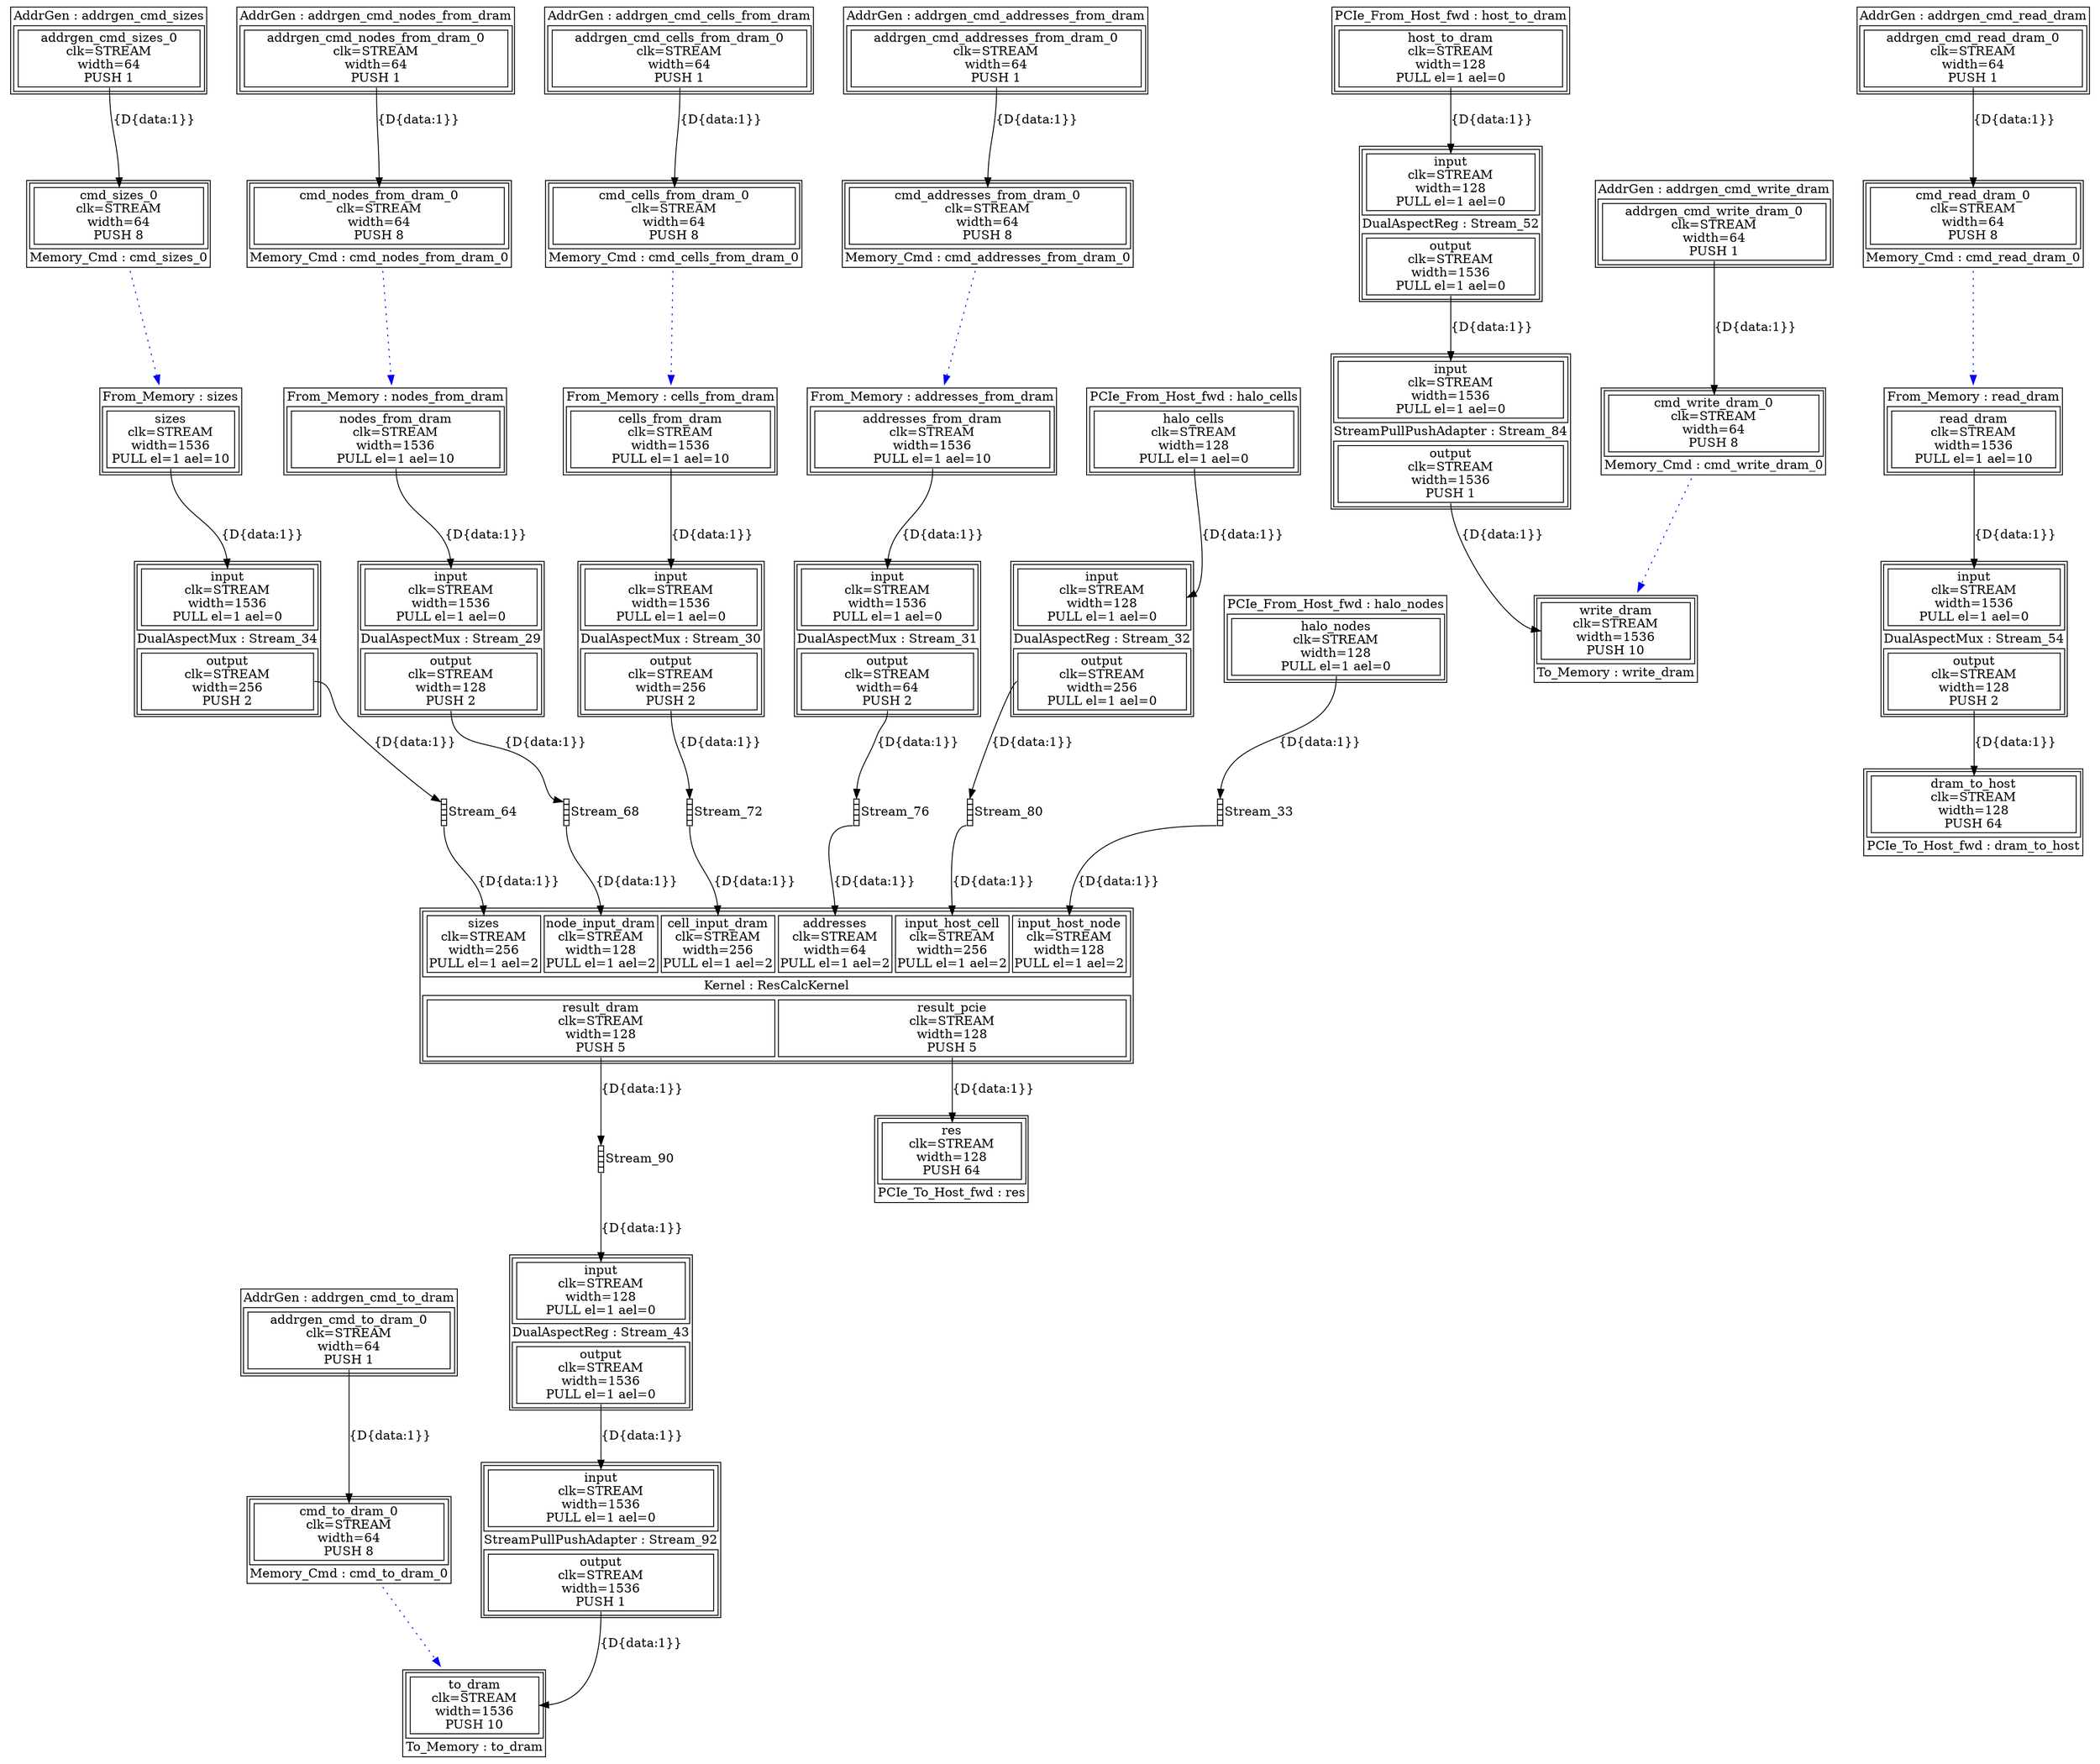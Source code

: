 digraph manager_compiler_graph {
ResCalcKernel[shape=plaintext, label=<<TABLE  BORDER="1" CELLPADDING="1" CELLSPACING="1"><TR><TD BGCOLOR="white" BORDER="0" PORT="inputs" ROWSPAN="1" COLSPAN="1"><TABLE  BORDER="1" CELLPADDING="1" CELLSPACING="4"><TR><TD BGCOLOR="white" BORDER="1" PORT="sizes" ROWSPAN="1" COLSPAN="1">sizes<BR/>clk=STREAM<BR/>width=256<BR/>PULL el=1 ael=2</TD><TD BGCOLOR="white" BORDER="1" PORT="node_input_dram" ROWSPAN="1" COLSPAN="1">node_input_dram<BR/>clk=STREAM<BR/>width=128<BR/>PULL el=1 ael=2</TD><TD BGCOLOR="white" BORDER="1" PORT="cell_input_dram" ROWSPAN="1" COLSPAN="1">cell_input_dram<BR/>clk=STREAM<BR/>width=256<BR/>PULL el=1 ael=2</TD><TD BGCOLOR="white" BORDER="1" PORT="addresses" ROWSPAN="1" COLSPAN="1">addresses<BR/>clk=STREAM<BR/>width=64<BR/>PULL el=1 ael=2</TD><TD BGCOLOR="white" BORDER="1" PORT="input_host_cell" ROWSPAN="1" COLSPAN="1">input_host_cell<BR/>clk=STREAM<BR/>width=256<BR/>PULL el=1 ael=2</TD><TD BGCOLOR="white" BORDER="1" PORT="input_host_node" ROWSPAN="1" COLSPAN="1">input_host_node<BR/>clk=STREAM<BR/>width=128<BR/>PULL el=1 ael=2</TD></TR></TABLE></TD></TR><TR><TD BGCOLOR="white" BORDER="0" PORT="node_info" ROWSPAN="1" COLSPAN="1">Kernel : ResCalcKernel</TD></TR><TR><TD BGCOLOR="white" BORDER="0" PORT="outputs" ROWSPAN="1" COLSPAN="1"><TABLE  BORDER="1" CELLPADDING="1" CELLSPACING="4"><TR><TD BGCOLOR="white" BORDER="1" PORT="result_dram" ROWSPAN="1" COLSPAN="1">result_dram<BR/>clk=STREAM<BR/>width=128<BR/>PUSH 5</TD><TD BGCOLOR="white" BORDER="1" PORT="result_pcie" ROWSPAN="1" COLSPAN="1">result_pcie<BR/>clk=STREAM<BR/>width=128<BR/>PUSH 5</TD></TR></TABLE></TD></TR></TABLE>>];
halo_cells[shape=plaintext, label=<<TABLE  BORDER="1" CELLPADDING="1" CELLSPACING="1"><TR><TD BGCOLOR="white" BORDER="0" PORT="node_info" ROWSPAN="1" COLSPAN="1">PCIe_From_Host_fwd : halo_cells</TD></TR><TR><TD BGCOLOR="white" BORDER="0" PORT="outputs" ROWSPAN="1" COLSPAN="1"><TABLE  BORDER="1" CELLPADDING="1" CELLSPACING="4"><TR><TD BGCOLOR="white" BORDER="1" PORT="halo_cells" ROWSPAN="1" COLSPAN="1">halo_cells<BR/>clk=STREAM<BR/>width=128<BR/>PULL el=1 ael=0</TD></TR></TABLE></TD></TR></TABLE>>];
halo_nodes[shape=plaintext, label=<<TABLE  BORDER="1" CELLPADDING="1" CELLSPACING="1"><TR><TD BGCOLOR="white" BORDER="0" PORT="node_info" ROWSPAN="1" COLSPAN="1">PCIe_From_Host_fwd : halo_nodes</TD></TR><TR><TD BGCOLOR="white" BORDER="0" PORT="outputs" ROWSPAN="1" COLSPAN="1"><TABLE  BORDER="1" CELLPADDING="1" CELLSPACING="4"><TR><TD BGCOLOR="white" BORDER="1" PORT="halo_nodes" ROWSPAN="1" COLSPAN="1">halo_nodes<BR/>clk=STREAM<BR/>width=128<BR/>PULL el=1 ael=0</TD></TR></TABLE></TD></TR></TABLE>>];
addrgen_cmd_nodes_from_dram[shape=plaintext, label=<<TABLE  BORDER="1" CELLPADDING="1" CELLSPACING="1"><TR><TD BGCOLOR="white" BORDER="0" PORT="node_info" ROWSPAN="1" COLSPAN="1">AddrGen : addrgen_cmd_nodes_from_dram</TD></TR><TR><TD BGCOLOR="white" BORDER="0" PORT="outputs" ROWSPAN="1" COLSPAN="1"><TABLE  BORDER="1" CELLPADDING="1" CELLSPACING="4"><TR><TD BGCOLOR="white" BORDER="1" PORT="addrgen_cmd_nodes_from_dram_0" ROWSPAN="1" COLSPAN="1">addrgen_cmd_nodes_from_dram_0<BR/>clk=STREAM<BR/>width=64<BR/>PUSH 1</TD></TR></TABLE></TD></TR></TABLE>>];
cmd_nodes_from_dram_0[shape=plaintext, label=<<TABLE  BORDER="1" CELLPADDING="1" CELLSPACING="1"><TR><TD BGCOLOR="white" BORDER="0" PORT="inputs" ROWSPAN="1" COLSPAN="1"><TABLE  BORDER="1" CELLPADDING="1" CELLSPACING="4"><TR><TD BGCOLOR="white" BORDER="1" PORT="cmd_nodes_from_dram_0" ROWSPAN="1" COLSPAN="1">cmd_nodes_from_dram_0<BR/>clk=STREAM<BR/>width=64<BR/>PUSH 8</TD></TR></TABLE></TD></TR><TR><TD BGCOLOR="white" BORDER="0" PORT="node_info" ROWSPAN="1" COLSPAN="1">Memory_Cmd : cmd_nodes_from_dram_0</TD></TR></TABLE>>];
nodes_from_dram[shape=plaintext, label=<<TABLE  BORDER="1" CELLPADDING="1" CELLSPACING="1"><TR><TD BGCOLOR="white" BORDER="0" PORT="node_info" ROWSPAN="1" COLSPAN="1">From_Memory : nodes_from_dram</TD></TR><TR><TD BGCOLOR="white" BORDER="0" PORT="outputs" ROWSPAN="1" COLSPAN="1"><TABLE  BORDER="1" CELLPADDING="1" CELLSPACING="4"><TR><TD BGCOLOR="white" BORDER="1" PORT="nodes_from_dram" ROWSPAN="1" COLSPAN="1">nodes_from_dram<BR/>clk=STREAM<BR/>width=1536<BR/>PULL el=1 ael=10</TD></TR></TABLE></TD></TR></TABLE>>];
addrgen_cmd_cells_from_dram[shape=plaintext, label=<<TABLE  BORDER="1" CELLPADDING="1" CELLSPACING="1"><TR><TD BGCOLOR="white" BORDER="0" PORT="node_info" ROWSPAN="1" COLSPAN="1">AddrGen : addrgen_cmd_cells_from_dram</TD></TR><TR><TD BGCOLOR="white" BORDER="0" PORT="outputs" ROWSPAN="1" COLSPAN="1"><TABLE  BORDER="1" CELLPADDING="1" CELLSPACING="4"><TR><TD BGCOLOR="white" BORDER="1" PORT="addrgen_cmd_cells_from_dram_0" ROWSPAN="1" COLSPAN="1">addrgen_cmd_cells_from_dram_0<BR/>clk=STREAM<BR/>width=64<BR/>PUSH 1</TD></TR></TABLE></TD></TR></TABLE>>];
cmd_cells_from_dram_0[shape=plaintext, label=<<TABLE  BORDER="1" CELLPADDING="1" CELLSPACING="1"><TR><TD BGCOLOR="white" BORDER="0" PORT="inputs" ROWSPAN="1" COLSPAN="1"><TABLE  BORDER="1" CELLPADDING="1" CELLSPACING="4"><TR><TD BGCOLOR="white" BORDER="1" PORT="cmd_cells_from_dram_0" ROWSPAN="1" COLSPAN="1">cmd_cells_from_dram_0<BR/>clk=STREAM<BR/>width=64<BR/>PUSH 8</TD></TR></TABLE></TD></TR><TR><TD BGCOLOR="white" BORDER="0" PORT="node_info" ROWSPAN="1" COLSPAN="1">Memory_Cmd : cmd_cells_from_dram_0</TD></TR></TABLE>>];
cells_from_dram[shape=plaintext, label=<<TABLE  BORDER="1" CELLPADDING="1" CELLSPACING="1"><TR><TD BGCOLOR="white" BORDER="0" PORT="node_info" ROWSPAN="1" COLSPAN="1">From_Memory : cells_from_dram</TD></TR><TR><TD BGCOLOR="white" BORDER="0" PORT="outputs" ROWSPAN="1" COLSPAN="1"><TABLE  BORDER="1" CELLPADDING="1" CELLSPACING="4"><TR><TD BGCOLOR="white" BORDER="1" PORT="cells_from_dram" ROWSPAN="1" COLSPAN="1">cells_from_dram<BR/>clk=STREAM<BR/>width=1536<BR/>PULL el=1 ael=10</TD></TR></TABLE></TD></TR></TABLE>>];
addrgen_cmd_addresses_from_dram[shape=plaintext, label=<<TABLE  BORDER="1" CELLPADDING="1" CELLSPACING="1"><TR><TD BGCOLOR="white" BORDER="0" PORT="node_info" ROWSPAN="1" COLSPAN="1">AddrGen : addrgen_cmd_addresses_from_dram</TD></TR><TR><TD BGCOLOR="white" BORDER="0" PORT="outputs" ROWSPAN="1" COLSPAN="1"><TABLE  BORDER="1" CELLPADDING="1" CELLSPACING="4"><TR><TD BGCOLOR="white" BORDER="1" PORT="addrgen_cmd_addresses_from_dram_0" ROWSPAN="1" COLSPAN="1">addrgen_cmd_addresses_from_dram_0<BR/>clk=STREAM<BR/>width=64<BR/>PUSH 1</TD></TR></TABLE></TD></TR></TABLE>>];
cmd_addresses_from_dram_0[shape=plaintext, label=<<TABLE  BORDER="1" CELLPADDING="1" CELLSPACING="1"><TR><TD BGCOLOR="white" BORDER="0" PORT="inputs" ROWSPAN="1" COLSPAN="1"><TABLE  BORDER="1" CELLPADDING="1" CELLSPACING="4"><TR><TD BGCOLOR="white" BORDER="1" PORT="cmd_addresses_from_dram_0" ROWSPAN="1" COLSPAN="1">cmd_addresses_from_dram_0<BR/>clk=STREAM<BR/>width=64<BR/>PUSH 8</TD></TR></TABLE></TD></TR><TR><TD BGCOLOR="white" BORDER="0" PORT="node_info" ROWSPAN="1" COLSPAN="1">Memory_Cmd : cmd_addresses_from_dram_0</TD></TR></TABLE>>];
addresses_from_dram[shape=plaintext, label=<<TABLE  BORDER="1" CELLPADDING="1" CELLSPACING="1"><TR><TD BGCOLOR="white" BORDER="0" PORT="node_info" ROWSPAN="1" COLSPAN="1">From_Memory : addresses_from_dram</TD></TR><TR><TD BGCOLOR="white" BORDER="0" PORT="outputs" ROWSPAN="1" COLSPAN="1"><TABLE  BORDER="1" CELLPADDING="1" CELLSPACING="4"><TR><TD BGCOLOR="white" BORDER="1" PORT="addresses_from_dram" ROWSPAN="1" COLSPAN="1">addresses_from_dram<BR/>clk=STREAM<BR/>width=1536<BR/>PULL el=1 ael=10</TD></TR></TABLE></TD></TR></TABLE>>];
addrgen_cmd_sizes[shape=plaintext, label=<<TABLE  BORDER="1" CELLPADDING="1" CELLSPACING="1"><TR><TD BGCOLOR="white" BORDER="0" PORT="node_info" ROWSPAN="1" COLSPAN="1">AddrGen : addrgen_cmd_sizes</TD></TR><TR><TD BGCOLOR="white" BORDER="0" PORT="outputs" ROWSPAN="1" COLSPAN="1"><TABLE  BORDER="1" CELLPADDING="1" CELLSPACING="4"><TR><TD BGCOLOR="white" BORDER="1" PORT="addrgen_cmd_sizes_0" ROWSPAN="1" COLSPAN="1">addrgen_cmd_sizes_0<BR/>clk=STREAM<BR/>width=64<BR/>PUSH 1</TD></TR></TABLE></TD></TR></TABLE>>];
cmd_sizes_0[shape=plaintext, label=<<TABLE  BORDER="1" CELLPADDING="1" CELLSPACING="1"><TR><TD BGCOLOR="white" BORDER="0" PORT="inputs" ROWSPAN="1" COLSPAN="1"><TABLE  BORDER="1" CELLPADDING="1" CELLSPACING="4"><TR><TD BGCOLOR="white" BORDER="1" PORT="cmd_sizes_0" ROWSPAN="1" COLSPAN="1">cmd_sizes_0<BR/>clk=STREAM<BR/>width=64<BR/>PUSH 8</TD></TR></TABLE></TD></TR><TR><TD BGCOLOR="white" BORDER="0" PORT="node_info" ROWSPAN="1" COLSPAN="1">Memory_Cmd : cmd_sizes_0</TD></TR></TABLE>>];
sizes[shape=plaintext, label=<<TABLE  BORDER="1" CELLPADDING="1" CELLSPACING="1"><TR><TD BGCOLOR="white" BORDER="0" PORT="node_info" ROWSPAN="1" COLSPAN="1">From_Memory : sizes</TD></TR><TR><TD BGCOLOR="white" BORDER="0" PORT="outputs" ROWSPAN="1" COLSPAN="1"><TABLE  BORDER="1" CELLPADDING="1" CELLSPACING="4"><TR><TD BGCOLOR="white" BORDER="1" PORT="sizes" ROWSPAN="1" COLSPAN="1">sizes<BR/>clk=STREAM<BR/>width=1536<BR/>PULL el=1 ael=10</TD></TR></TABLE></TD></TR></TABLE>>];
res[shape=plaintext, label=<<TABLE  BORDER="1" CELLPADDING="1" CELLSPACING="1"><TR><TD BGCOLOR="white" BORDER="0" PORT="inputs" ROWSPAN="1" COLSPAN="1"><TABLE  BORDER="1" CELLPADDING="1" CELLSPACING="4"><TR><TD BGCOLOR="white" BORDER="1" PORT="res" ROWSPAN="1" COLSPAN="1">res<BR/>clk=STREAM<BR/>width=128<BR/>PUSH 64</TD></TR></TABLE></TD></TR><TR><TD BGCOLOR="white" BORDER="0" PORT="node_info" ROWSPAN="1" COLSPAN="1">PCIe_To_Host_fwd : res</TD></TR></TABLE>>];
addrgen_cmd_to_dram[shape=plaintext, label=<<TABLE  BORDER="1" CELLPADDING="1" CELLSPACING="1"><TR><TD BGCOLOR="white" BORDER="0" PORT="node_info" ROWSPAN="1" COLSPAN="1">AddrGen : addrgen_cmd_to_dram</TD></TR><TR><TD BGCOLOR="white" BORDER="0" PORT="outputs" ROWSPAN="1" COLSPAN="1"><TABLE  BORDER="1" CELLPADDING="1" CELLSPACING="4"><TR><TD BGCOLOR="white" BORDER="1" PORT="addrgen_cmd_to_dram_0" ROWSPAN="1" COLSPAN="1">addrgen_cmd_to_dram_0<BR/>clk=STREAM<BR/>width=64<BR/>PUSH 1</TD></TR></TABLE></TD></TR></TABLE>>];
cmd_to_dram_0[shape=plaintext, label=<<TABLE  BORDER="1" CELLPADDING="1" CELLSPACING="1"><TR><TD BGCOLOR="white" BORDER="0" PORT="inputs" ROWSPAN="1" COLSPAN="1"><TABLE  BORDER="1" CELLPADDING="1" CELLSPACING="4"><TR><TD BGCOLOR="white" BORDER="1" PORT="cmd_to_dram_0" ROWSPAN="1" COLSPAN="1">cmd_to_dram_0<BR/>clk=STREAM<BR/>width=64<BR/>PUSH 8</TD></TR></TABLE></TD></TR><TR><TD BGCOLOR="white" BORDER="0" PORT="node_info" ROWSPAN="1" COLSPAN="1">Memory_Cmd : cmd_to_dram_0</TD></TR></TABLE>>];
to_dram[shape=plaintext, label=<<TABLE  BORDER="1" CELLPADDING="1" CELLSPACING="1"><TR><TD BGCOLOR="white" BORDER="0" PORT="inputs" ROWSPAN="1" COLSPAN="1"><TABLE  BORDER="1" CELLPADDING="1" CELLSPACING="4"><TR><TD BGCOLOR="white" BORDER="1" PORT="to_dram" ROWSPAN="1" COLSPAN="1">to_dram<BR/>clk=STREAM<BR/>width=1536<BR/>PUSH 10</TD></TR></TABLE></TD></TR><TR><TD BGCOLOR="white" BORDER="0" PORT="node_info" ROWSPAN="1" COLSPAN="1">To_Memory : to_dram</TD></TR></TABLE>>];
host_to_dram[shape=plaintext, label=<<TABLE  BORDER="1" CELLPADDING="1" CELLSPACING="1"><TR><TD BGCOLOR="white" BORDER="0" PORT="node_info" ROWSPAN="1" COLSPAN="1">PCIe_From_Host_fwd : host_to_dram</TD></TR><TR><TD BGCOLOR="white" BORDER="0" PORT="outputs" ROWSPAN="1" COLSPAN="1"><TABLE  BORDER="1" CELLPADDING="1" CELLSPACING="4"><TR><TD BGCOLOR="white" BORDER="1" PORT="host_to_dram" ROWSPAN="1" COLSPAN="1">host_to_dram<BR/>clk=STREAM<BR/>width=128<BR/>PULL el=1 ael=0</TD></TR></TABLE></TD></TR></TABLE>>];
addrgen_cmd_write_dram[shape=plaintext, label=<<TABLE  BORDER="1" CELLPADDING="1" CELLSPACING="1"><TR><TD BGCOLOR="white" BORDER="0" PORT="node_info" ROWSPAN="1" COLSPAN="1">AddrGen : addrgen_cmd_write_dram</TD></TR><TR><TD BGCOLOR="white" BORDER="0" PORT="outputs" ROWSPAN="1" COLSPAN="1"><TABLE  BORDER="1" CELLPADDING="1" CELLSPACING="4"><TR><TD BGCOLOR="white" BORDER="1" PORT="addrgen_cmd_write_dram_0" ROWSPAN="1" COLSPAN="1">addrgen_cmd_write_dram_0<BR/>clk=STREAM<BR/>width=64<BR/>PUSH 1</TD></TR></TABLE></TD></TR></TABLE>>];
cmd_write_dram_0[shape=plaintext, label=<<TABLE  BORDER="1" CELLPADDING="1" CELLSPACING="1"><TR><TD BGCOLOR="white" BORDER="0" PORT="inputs" ROWSPAN="1" COLSPAN="1"><TABLE  BORDER="1" CELLPADDING="1" CELLSPACING="4"><TR><TD BGCOLOR="white" BORDER="1" PORT="cmd_write_dram_0" ROWSPAN="1" COLSPAN="1">cmd_write_dram_0<BR/>clk=STREAM<BR/>width=64<BR/>PUSH 8</TD></TR></TABLE></TD></TR><TR><TD BGCOLOR="white" BORDER="0" PORT="node_info" ROWSPAN="1" COLSPAN="1">Memory_Cmd : cmd_write_dram_0</TD></TR></TABLE>>];
write_dram[shape=plaintext, label=<<TABLE  BORDER="1" CELLPADDING="1" CELLSPACING="1"><TR><TD BGCOLOR="white" BORDER="0" PORT="inputs" ROWSPAN="1" COLSPAN="1"><TABLE  BORDER="1" CELLPADDING="1" CELLSPACING="4"><TR><TD BGCOLOR="white" BORDER="1" PORT="write_dram" ROWSPAN="1" COLSPAN="1">write_dram<BR/>clk=STREAM<BR/>width=1536<BR/>PUSH 10</TD></TR></TABLE></TD></TR><TR><TD BGCOLOR="white" BORDER="0" PORT="node_info" ROWSPAN="1" COLSPAN="1">To_Memory : write_dram</TD></TR></TABLE>>];
dram_to_host[shape=plaintext, label=<<TABLE  BORDER="1" CELLPADDING="1" CELLSPACING="1"><TR><TD BGCOLOR="white" BORDER="0" PORT="inputs" ROWSPAN="1" COLSPAN="1"><TABLE  BORDER="1" CELLPADDING="1" CELLSPACING="4"><TR><TD BGCOLOR="white" BORDER="1" PORT="dram_to_host" ROWSPAN="1" COLSPAN="1">dram_to_host<BR/>clk=STREAM<BR/>width=128<BR/>PUSH 64</TD></TR></TABLE></TD></TR><TR><TD BGCOLOR="white" BORDER="0" PORT="node_info" ROWSPAN="1" COLSPAN="1">PCIe_To_Host_fwd : dram_to_host</TD></TR></TABLE>>];
addrgen_cmd_read_dram[shape=plaintext, label=<<TABLE  BORDER="1" CELLPADDING="1" CELLSPACING="1"><TR><TD BGCOLOR="white" BORDER="0" PORT="node_info" ROWSPAN="1" COLSPAN="1">AddrGen : addrgen_cmd_read_dram</TD></TR><TR><TD BGCOLOR="white" BORDER="0" PORT="outputs" ROWSPAN="1" COLSPAN="1"><TABLE  BORDER="1" CELLPADDING="1" CELLSPACING="4"><TR><TD BGCOLOR="white" BORDER="1" PORT="addrgen_cmd_read_dram_0" ROWSPAN="1" COLSPAN="1">addrgen_cmd_read_dram_0<BR/>clk=STREAM<BR/>width=64<BR/>PUSH 1</TD></TR></TABLE></TD></TR></TABLE>>];
cmd_read_dram_0[shape=plaintext, label=<<TABLE  BORDER="1" CELLPADDING="1" CELLSPACING="1"><TR><TD BGCOLOR="white" BORDER="0" PORT="inputs" ROWSPAN="1" COLSPAN="1"><TABLE  BORDER="1" CELLPADDING="1" CELLSPACING="4"><TR><TD BGCOLOR="white" BORDER="1" PORT="cmd_read_dram_0" ROWSPAN="1" COLSPAN="1">cmd_read_dram_0<BR/>clk=STREAM<BR/>width=64<BR/>PUSH 8</TD></TR></TABLE></TD></TR><TR><TD BGCOLOR="white" BORDER="0" PORT="node_info" ROWSPAN="1" COLSPAN="1">Memory_Cmd : cmd_read_dram_0</TD></TR></TABLE>>];
read_dram[shape=plaintext, label=<<TABLE  BORDER="1" CELLPADDING="1" CELLSPACING="1"><TR><TD BGCOLOR="white" BORDER="0" PORT="node_info" ROWSPAN="1" COLSPAN="1">From_Memory : read_dram</TD></TR><TR><TD BGCOLOR="white" BORDER="0" PORT="outputs" ROWSPAN="1" COLSPAN="1"><TABLE  BORDER="1" CELLPADDING="1" CELLSPACING="4"><TR><TD BGCOLOR="white" BORDER="1" PORT="read_dram" ROWSPAN="1" COLSPAN="1">read_dram<BR/>clk=STREAM<BR/>width=1536<BR/>PULL el=1 ael=10</TD></TR></TABLE></TD></TR></TABLE>>];
Stream_34[shape=plaintext, label=<<TABLE  BORDER="1" CELLPADDING="1" CELLSPACING="1"><TR><TD BGCOLOR="white" BORDER="0" PORT="inputs" ROWSPAN="1" COLSPAN="1"><TABLE  BORDER="1" CELLPADDING="1" CELLSPACING="4"><TR><TD BGCOLOR="white" BORDER="1" PORT="input" ROWSPAN="1" COLSPAN="1">input<BR/>clk=STREAM<BR/>width=1536<BR/>PULL el=1 ael=0</TD></TR></TABLE></TD></TR><TR><TD BGCOLOR="white" BORDER="0" PORT="node_info" ROWSPAN="1" COLSPAN="1">DualAspectMux : Stream_34</TD></TR><TR><TD BGCOLOR="white" BORDER="0" PORT="outputs" ROWSPAN="1" COLSPAN="1"><TABLE  BORDER="1" CELLPADDING="1" CELLSPACING="4"><TR><TD BGCOLOR="white" BORDER="1" PORT="output" ROWSPAN="1" COLSPAN="1">output<BR/>clk=STREAM<BR/>width=256<BR/>PUSH 2</TD></TR></TABLE></TD></TR></TABLE>>];
Stream_29[shape=plaintext, label=<<TABLE  BORDER="1" CELLPADDING="1" CELLSPACING="1"><TR><TD BGCOLOR="white" BORDER="0" PORT="inputs" ROWSPAN="1" COLSPAN="1"><TABLE  BORDER="1" CELLPADDING="1" CELLSPACING="4"><TR><TD BGCOLOR="white" BORDER="1" PORT="input" ROWSPAN="1" COLSPAN="1">input<BR/>clk=STREAM<BR/>width=1536<BR/>PULL el=1 ael=0</TD></TR></TABLE></TD></TR><TR><TD BGCOLOR="white" BORDER="0" PORT="node_info" ROWSPAN="1" COLSPAN="1">DualAspectMux : Stream_29</TD></TR><TR><TD BGCOLOR="white" BORDER="0" PORT="outputs" ROWSPAN="1" COLSPAN="1"><TABLE  BORDER="1" CELLPADDING="1" CELLSPACING="4"><TR><TD BGCOLOR="white" BORDER="1" PORT="output" ROWSPAN="1" COLSPAN="1">output<BR/>clk=STREAM<BR/>width=128<BR/>PUSH 2</TD></TR></TABLE></TD></TR></TABLE>>];
Stream_30[shape=plaintext, label=<<TABLE  BORDER="1" CELLPADDING="1" CELLSPACING="1"><TR><TD BGCOLOR="white" BORDER="0" PORT="inputs" ROWSPAN="1" COLSPAN="1"><TABLE  BORDER="1" CELLPADDING="1" CELLSPACING="4"><TR><TD BGCOLOR="white" BORDER="1" PORT="input" ROWSPAN="1" COLSPAN="1">input<BR/>clk=STREAM<BR/>width=1536<BR/>PULL el=1 ael=0</TD></TR></TABLE></TD></TR><TR><TD BGCOLOR="white" BORDER="0" PORT="node_info" ROWSPAN="1" COLSPAN="1">DualAspectMux : Stream_30</TD></TR><TR><TD BGCOLOR="white" BORDER="0" PORT="outputs" ROWSPAN="1" COLSPAN="1"><TABLE  BORDER="1" CELLPADDING="1" CELLSPACING="4"><TR><TD BGCOLOR="white" BORDER="1" PORT="output" ROWSPAN="1" COLSPAN="1">output<BR/>clk=STREAM<BR/>width=256<BR/>PUSH 2</TD></TR></TABLE></TD></TR></TABLE>>];
Stream_31[shape=plaintext, label=<<TABLE  BORDER="1" CELLPADDING="1" CELLSPACING="1"><TR><TD BGCOLOR="white" BORDER="0" PORT="inputs" ROWSPAN="1" COLSPAN="1"><TABLE  BORDER="1" CELLPADDING="1" CELLSPACING="4"><TR><TD BGCOLOR="white" BORDER="1" PORT="input" ROWSPAN="1" COLSPAN="1">input<BR/>clk=STREAM<BR/>width=1536<BR/>PULL el=1 ael=0</TD></TR></TABLE></TD></TR><TR><TD BGCOLOR="white" BORDER="0" PORT="node_info" ROWSPAN="1" COLSPAN="1">DualAspectMux : Stream_31</TD></TR><TR><TD BGCOLOR="white" BORDER="0" PORT="outputs" ROWSPAN="1" COLSPAN="1"><TABLE  BORDER="1" CELLPADDING="1" CELLSPACING="4"><TR><TD BGCOLOR="white" BORDER="1" PORT="output" ROWSPAN="1" COLSPAN="1">output<BR/>clk=STREAM<BR/>width=64<BR/>PUSH 2</TD></TR></TABLE></TD></TR></TABLE>>];
Stream_32[shape=plaintext, label=<<TABLE  BORDER="1" CELLPADDING="1" CELLSPACING="1"><TR><TD BGCOLOR="white" BORDER="0" PORT="inputs" ROWSPAN="1" COLSPAN="1"><TABLE  BORDER="1" CELLPADDING="1" CELLSPACING="4"><TR><TD BGCOLOR="white" BORDER="1" PORT="input" ROWSPAN="1" COLSPAN="1">input<BR/>clk=STREAM<BR/>width=128<BR/>PULL el=1 ael=0</TD></TR></TABLE></TD></TR><TR><TD BGCOLOR="white" BORDER="0" PORT="node_info" ROWSPAN="1" COLSPAN="1">DualAspectReg : Stream_32</TD></TR><TR><TD BGCOLOR="white" BORDER="0" PORT="outputs" ROWSPAN="1" COLSPAN="1"><TABLE  BORDER="1" CELLPADDING="1" CELLSPACING="4"><TR><TD BGCOLOR="white" BORDER="1" PORT="output" ROWSPAN="1" COLSPAN="1">output<BR/>clk=STREAM<BR/>width=256<BR/>PULL el=1 ael=0</TD></TR></TABLE></TD></TR></TABLE>>];
Stream_52[shape=plaintext, label=<<TABLE  BORDER="1" CELLPADDING="1" CELLSPACING="1"><TR><TD BGCOLOR="white" BORDER="0" PORT="inputs" ROWSPAN="1" COLSPAN="1"><TABLE  BORDER="1" CELLPADDING="1" CELLSPACING="4"><TR><TD BGCOLOR="white" BORDER="1" PORT="input" ROWSPAN="1" COLSPAN="1">input<BR/>clk=STREAM<BR/>width=128<BR/>PULL el=1 ael=0</TD></TR></TABLE></TD></TR><TR><TD BGCOLOR="white" BORDER="0" PORT="node_info" ROWSPAN="1" COLSPAN="1">DualAspectReg : Stream_52</TD></TR><TR><TD BGCOLOR="white" BORDER="0" PORT="outputs" ROWSPAN="1" COLSPAN="1"><TABLE  BORDER="1" CELLPADDING="1" CELLSPACING="4"><TR><TD BGCOLOR="white" BORDER="1" PORT="output" ROWSPAN="1" COLSPAN="1">output<BR/>clk=STREAM<BR/>width=1536<BR/>PULL el=1 ael=0</TD></TR></TABLE></TD></TR></TABLE>>];
Stream_54[shape=plaintext, label=<<TABLE  BORDER="1" CELLPADDING="1" CELLSPACING="1"><TR><TD BGCOLOR="white" BORDER="0" PORT="inputs" ROWSPAN="1" COLSPAN="1"><TABLE  BORDER="1" CELLPADDING="1" CELLSPACING="4"><TR><TD BGCOLOR="white" BORDER="1" PORT="input" ROWSPAN="1" COLSPAN="1">input<BR/>clk=STREAM<BR/>width=1536<BR/>PULL el=1 ael=0</TD></TR></TABLE></TD></TR><TR><TD BGCOLOR="white" BORDER="0" PORT="node_info" ROWSPAN="1" COLSPAN="1">DualAspectMux : Stream_54</TD></TR><TR><TD BGCOLOR="white" BORDER="0" PORT="outputs" ROWSPAN="1" COLSPAN="1"><TABLE  BORDER="1" CELLPADDING="1" CELLSPACING="4"><TR><TD BGCOLOR="white" BORDER="1" PORT="output" ROWSPAN="1" COLSPAN="1">output<BR/>clk=STREAM<BR/>width=128<BR/>PUSH 2</TD></TR></TABLE></TD></TR></TABLE>>];
Stream_43[shape=plaintext, label=<<TABLE  BORDER="1" CELLPADDING="1" CELLSPACING="1"><TR><TD BGCOLOR="white" BORDER="0" PORT="inputs" ROWSPAN="1" COLSPAN="1"><TABLE  BORDER="1" CELLPADDING="1" CELLSPACING="4"><TR><TD BGCOLOR="white" BORDER="1" PORT="input" ROWSPAN="1" COLSPAN="1">input<BR/>clk=STREAM<BR/>width=128<BR/>PULL el=1 ael=0</TD></TR></TABLE></TD></TR><TR><TD BGCOLOR="white" BORDER="0" PORT="node_info" ROWSPAN="1" COLSPAN="1">DualAspectReg : Stream_43</TD></TR><TR><TD BGCOLOR="white" BORDER="0" PORT="outputs" ROWSPAN="1" COLSPAN="1"><TABLE  BORDER="1" CELLPADDING="1" CELLSPACING="4"><TR><TD BGCOLOR="white" BORDER="1" PORT="output" ROWSPAN="1" COLSPAN="1">output<BR/>clk=STREAM<BR/>width=1536<BR/>PULL el=1 ael=0</TD></TR></TABLE></TD></TR></TABLE>>];
Stream_84[shape=plaintext, label=<<TABLE  BORDER="1" CELLPADDING="1" CELLSPACING="1"><TR><TD BGCOLOR="white" BORDER="0" PORT="inputs" ROWSPAN="1" COLSPAN="1"><TABLE  BORDER="1" CELLPADDING="1" CELLSPACING="4"><TR><TD BGCOLOR="white" BORDER="1" PORT="input" ROWSPAN="1" COLSPAN="1">input<BR/>clk=STREAM<BR/>width=1536<BR/>PULL el=1 ael=0</TD></TR></TABLE></TD></TR><TR><TD BGCOLOR="white" BORDER="0" PORT="node_info" ROWSPAN="1" COLSPAN="1">StreamPullPushAdapter : Stream_84</TD></TR><TR><TD BGCOLOR="white" BORDER="0" PORT="outputs" ROWSPAN="1" COLSPAN="1"><TABLE  BORDER="1" CELLPADDING="1" CELLSPACING="4"><TR><TD BGCOLOR="white" BORDER="1" PORT="output" ROWSPAN="1" COLSPAN="1">output<BR/>clk=STREAM<BR/>width=1536<BR/>PUSH 1</TD></TR></TABLE></TD></TR></TABLE>>];
Stream_92[shape=plaintext, label=<<TABLE  BORDER="1" CELLPADDING="1" CELLSPACING="1"><TR><TD BGCOLOR="white" BORDER="0" PORT="inputs" ROWSPAN="1" COLSPAN="1"><TABLE  BORDER="1" CELLPADDING="1" CELLSPACING="4"><TR><TD BGCOLOR="white" BORDER="1" PORT="input" ROWSPAN="1" COLSPAN="1">input<BR/>clk=STREAM<BR/>width=1536<BR/>PULL el=1 ael=0</TD></TR></TABLE></TD></TR><TR><TD BGCOLOR="white" BORDER="0" PORT="node_info" ROWSPAN="1" COLSPAN="1">StreamPullPushAdapter : Stream_92</TD></TR><TR><TD BGCOLOR="white" BORDER="0" PORT="outputs" ROWSPAN="1" COLSPAN="1"><TABLE  BORDER="1" CELLPADDING="1" CELLSPACING="4"><TR><TD BGCOLOR="white" BORDER="1" PORT="output" ROWSPAN="1" COLSPAN="1">output<BR/>clk=STREAM<BR/>width=1536<BR/>PUSH 1</TD></TR></TABLE></TD></TR></TABLE>>];
Stream_64[shape=plaintext, label=<<TABLE BORDER="0" CELLSPACING="0" CELLBORDER="1"> <TR><TD PORT="input"></TD><TD BORDER="0" ROWSPAN="6" WIDTH="1">Stream_64</TD></TR> <TR><TD></TD></TR> <TR><TD></TD></TR> <TR><TD></TD></TR> <TR><TD></TD></TR> <TR HEIGHT="0" CELLPADDING="0" BORDER="0" ><TD CELLPADDING="0" BORDER="0" PORT="output"></TD></TR> </TABLE>>];
Stream_68[shape=plaintext, label=<<TABLE BORDER="0" CELLSPACING="0" CELLBORDER="1"> <TR><TD PORT="input"></TD><TD BORDER="0" ROWSPAN="6" WIDTH="1">Stream_68</TD></TR> <TR><TD></TD></TR> <TR><TD></TD></TR> <TR><TD></TD></TR> <TR><TD></TD></TR> <TR HEIGHT="0" CELLPADDING="0" BORDER="0" ><TD CELLPADDING="0" BORDER="0" PORT="output"></TD></TR> </TABLE>>];
Stream_72[shape=plaintext, label=<<TABLE BORDER="0" CELLSPACING="0" CELLBORDER="1"> <TR><TD PORT="input"></TD><TD BORDER="0" ROWSPAN="6" WIDTH="1">Stream_72</TD></TR> <TR><TD></TD></TR> <TR><TD></TD></TR> <TR><TD></TD></TR> <TR><TD></TD></TR> <TR HEIGHT="0" CELLPADDING="0" BORDER="0" ><TD CELLPADDING="0" BORDER="0" PORT="output"></TD></TR> </TABLE>>];
Stream_76[shape=plaintext, label=<<TABLE BORDER="0" CELLSPACING="0" CELLBORDER="1"> <TR><TD PORT="input"></TD><TD BORDER="0" ROWSPAN="6" WIDTH="1">Stream_76</TD></TR> <TR><TD></TD></TR> <TR><TD></TD></TR> <TR><TD></TD></TR> <TR><TD></TD></TR> <TR HEIGHT="0" CELLPADDING="0" BORDER="0" ><TD CELLPADDING="0" BORDER="0" PORT="output"></TD></TR> </TABLE>>];
Stream_80[shape=plaintext, label=<<TABLE BORDER="0" CELLSPACING="0" CELLBORDER="1"> <TR><TD PORT="input"></TD><TD BORDER="0" ROWSPAN="6" WIDTH="1">Stream_80</TD></TR> <TR><TD></TD></TR> <TR><TD></TD></TR> <TR><TD></TD></TR> <TR><TD></TD></TR> <TR HEIGHT="0" CELLPADDING="0" BORDER="0" ><TD CELLPADDING="0" BORDER="0" PORT="output"></TD></TR> </TABLE>>];
Stream_33[shape=plaintext, label=<<TABLE BORDER="0" CELLSPACING="0" CELLBORDER="1"> <TR><TD PORT="input"></TD><TD BORDER="0" ROWSPAN="6" WIDTH="1">Stream_33</TD></TR> <TR><TD></TD></TR> <TR><TD></TD></TR> <TR><TD></TD></TR> <TR><TD></TD></TR> <TR HEIGHT="0" CELLPADDING="0" BORDER="0" ><TD CELLPADDING="0" BORDER="0" PORT="output"></TD></TR> </TABLE>>];
Stream_90[shape=plaintext, label=<<TABLE BORDER="0" CELLSPACING="0" CELLBORDER="1"> <TR><TD PORT="input"></TD><TD BORDER="0" ROWSPAN="6" WIDTH="1">Stream_90</TD></TR> <TR><TD></TD></TR> <TR><TD></TD></TR> <TR><TD></TD></TR> <TR><TD></TD></TR> <TR HEIGHT="0" CELLPADDING="0" BORDER="0" ><TD CELLPADDING="0" BORDER="0" PORT="output"></TD></TR> </TABLE>>];
halo_cells -> Stream_32 [headport="input" tailport="halo_cells" label="{D{data:1}}"]
halo_nodes -> Stream_33 [headport="input" tailport="halo_nodes" label="{D{data:1}}"]
addrgen_cmd_nodes_from_dram -> cmd_nodes_from_dram_0 [headport="cmd_nodes_from_dram_0" tailport="addrgen_cmd_nodes_from_dram_0" label="{D{data:1}}"]
nodes_from_dram -> Stream_29 [headport="input" tailport="nodes_from_dram" label="{D{data:1}}"]
addrgen_cmd_cells_from_dram -> cmd_cells_from_dram_0 [headport="cmd_cells_from_dram_0" tailport="addrgen_cmd_cells_from_dram_0" label="{D{data:1}}"]
cells_from_dram -> Stream_30 [headport="input" tailport="cells_from_dram" label="{D{data:1}}"]
addrgen_cmd_addresses_from_dram -> cmd_addresses_from_dram_0 [headport="cmd_addresses_from_dram_0" tailport="addrgen_cmd_addresses_from_dram_0" label="{D{data:1}}"]
addresses_from_dram -> Stream_31 [headport="input" tailport="addresses_from_dram" label="{D{data:1}}"]
addrgen_cmd_sizes -> cmd_sizes_0 [headport="cmd_sizes_0" tailport="addrgen_cmd_sizes_0" label="{D{data:1}}"]
sizes -> Stream_34 [headport="input" tailport="sizes" label="{D{data:1}}"]
ResCalcKernel -> res [headport="res" tailport="result_pcie" label="{D{data:1}}"]
addrgen_cmd_to_dram -> cmd_to_dram_0 [headport="cmd_to_dram_0" tailport="addrgen_cmd_to_dram_0" label="{D{data:1}}"]
ResCalcKernel -> Stream_90 [headport="input" tailport="result_dram" label="{D{data:1}}"]
host_to_dram -> Stream_52 [headport="input" tailport="host_to_dram" label="{D{data:1}}"]
addrgen_cmd_write_dram -> cmd_write_dram_0 [headport="cmd_write_dram_0" tailport="addrgen_cmd_write_dram_0" label="{D{data:1}}"]
addrgen_cmd_read_dram -> cmd_read_dram_0 [headport="cmd_read_dram_0" tailport="addrgen_cmd_read_dram_0" label="{D{data:1}}"]
read_dram -> Stream_54 [headport="input" tailport="read_dram" label="{D{data:1}}"]
Stream_34 -> Stream_64 [headport="input" tailport="output" label="{D{data:1}}"]
Stream_29 -> Stream_68 [headport="input" tailport="output" label="{D{data:1}}"]
Stream_30 -> Stream_72 [headport="input" tailport="output" label="{D{data:1}}"]
Stream_31 -> Stream_76 [headport="input" tailport="output" label="{D{data:1}}"]
Stream_32 -> Stream_80 [headport="input" tailport="output" label="{D{data:1}}"]
Stream_52 -> Stream_84 [headport="input" tailport="output" label="{D{data:1}}"]
Stream_54 -> dram_to_host [headport="dram_to_host" tailport="output" label="{D{data:1}}"]
Stream_43 -> Stream_92 [headport="input" tailport="output" label="{D{data:1}}"]
Stream_84 -> write_dram [headport="write_dram" tailport="output" label="{D{data:1}}"]
Stream_92 -> to_dram [headport="to_dram" tailport="output" label="{D{data:1}}"]
Stream_64 -> ResCalcKernel [headport="sizes" tailport="output" label="{D{data:1}}"]
Stream_68 -> ResCalcKernel [headport="node_input_dram" tailport="output" label="{D{data:1}}"]
Stream_72 -> ResCalcKernel [headport="cell_input_dram" tailport="output" label="{D{data:1}}"]
Stream_76 -> ResCalcKernel [headport="addresses" tailport="output" label="{D{data:1}}"]
Stream_80 -> ResCalcKernel [headport="input_host_cell" tailport="output" label="{D{data:1}}"]
Stream_33 -> ResCalcKernel [headport="input_host_node" tailport="output" label="{D{data:1}}"]
Stream_90 -> Stream_43 [headport="input" tailport="output" label="{D{data:1}}"]
cmd_nodes_from_dram_0 -> nodes_from_dram [color=blue style=dotted]
cmd_cells_from_dram_0 -> cells_from_dram [color=blue style=dotted]
cmd_addresses_from_dram_0 -> addresses_from_dram [color=blue style=dotted]
cmd_sizes_0 -> sizes [color=blue style=dotted]
cmd_to_dram_0 -> to_dram [color=blue style=dotted]
cmd_write_dram_0 -> write_dram [color=blue style=dotted]
cmd_read_dram_0 -> read_dram [color=blue style=dotted]
}
